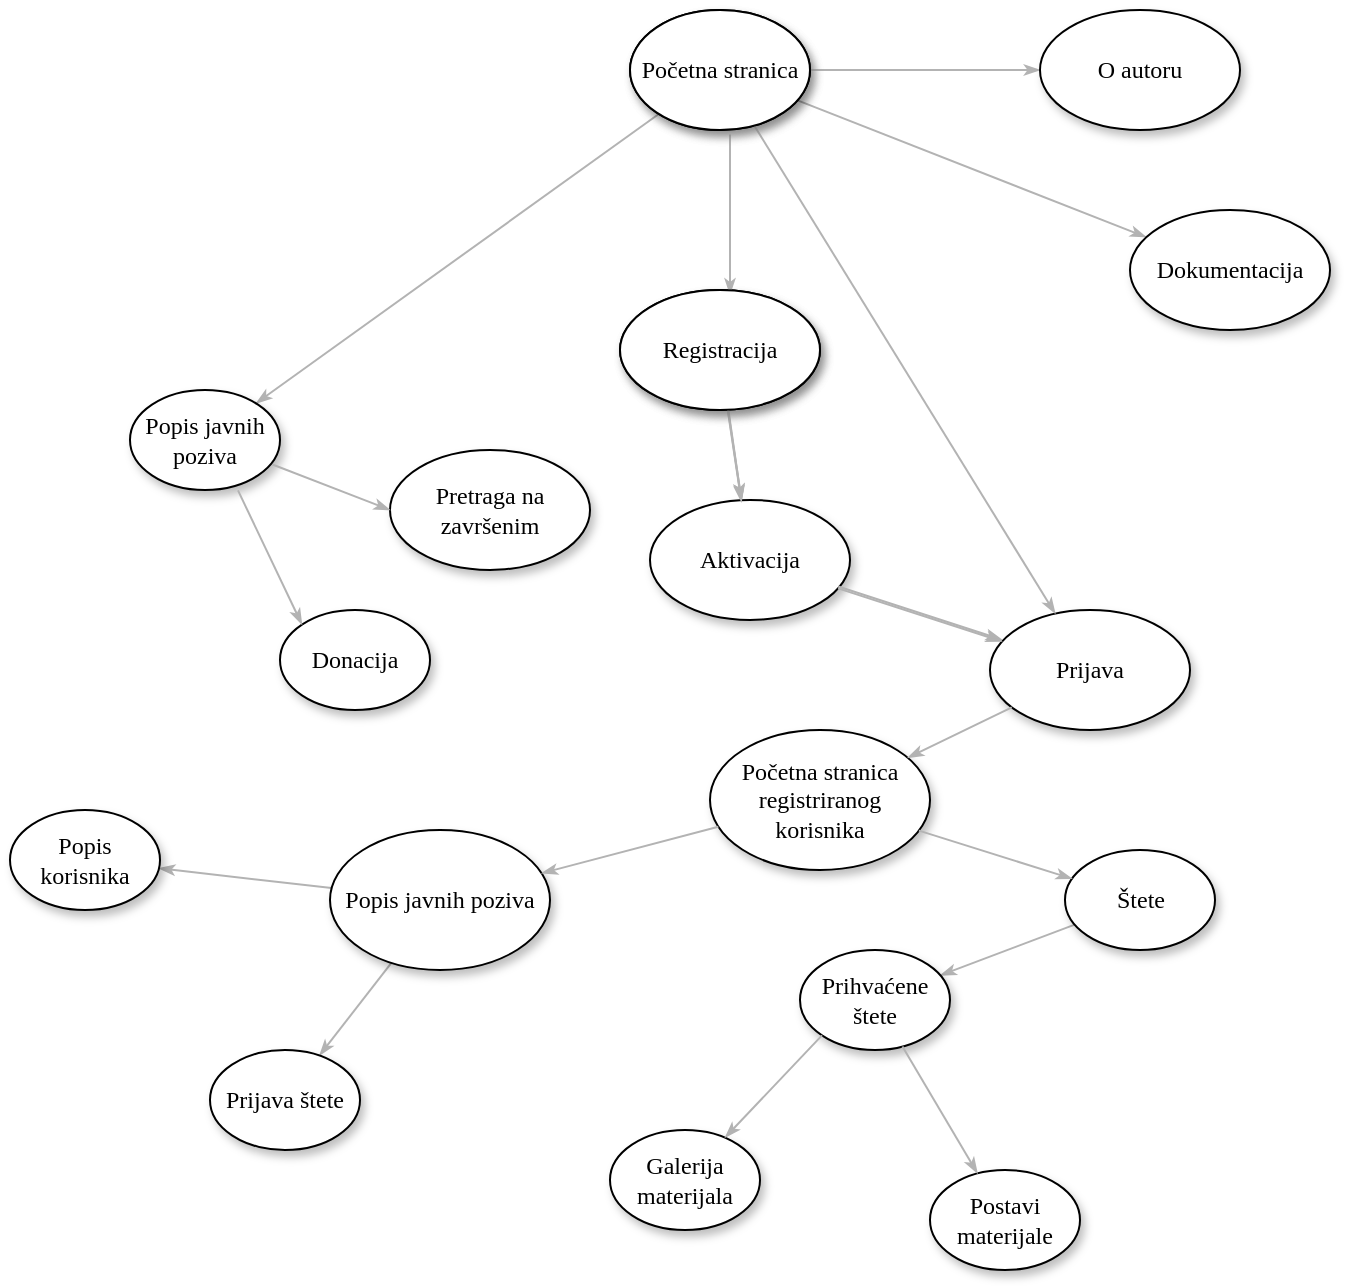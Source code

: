 <mxfile version="14.5.10" type="device"><diagram name="Page-1" id="42789a77-a242-8287-6e28-9cd8cfd52e62"><mxGraphModel dx="1296" dy="767" grid="1" gridSize="10" guides="1" tooltips="1" connect="1" arrows="1" fold="1" page="1" pageScale="1" pageWidth="1100" pageHeight="850" background="#ffffff" math="0" shadow="0"><root><mxCell id="0"/><mxCell id="1" parent="0"/><mxCell id="1ea317790d2ca983-13" value="" style="edgeStyle=none;rounded=1;html=1;labelBackgroundColor=none;startArrow=none;startFill=0;startSize=5;endArrow=classicThin;endFill=1;endSize=5;jettySize=auto;orthogonalLoop=1;strokeColor=#B3B3B3;strokeWidth=1;fontFamily=Verdana;fontSize=12" parent="1" source="FwZEXw5eISeau6pL2VFh-17" target="1ea317790d2ca983-9" edge="1"><mxGeometry relative="1" as="geometry"><mxPoint x="457.01" y="126.08" as="sourcePoint"/></mxGeometry></mxCell><mxCell id="1ea317790d2ca983-22" value="" style="edgeStyle=none;rounded=1;html=1;labelBackgroundColor=none;startArrow=none;startFill=0;startSize=5;endArrow=classicThin;endFill=1;endSize=5;jettySize=auto;orthogonalLoop=1;strokeColor=#B3B3B3;strokeWidth=1;fontFamily=Verdana;fontSize=12;" parent="1" source="1ea317790d2ca983-2" target="1ea317790d2ca983-6" edge="1"><mxGeometry relative="1" as="geometry"><mxPoint x="510.607" y="239.732" as="sourcePoint"/></mxGeometry></mxCell><mxCell id="1ea317790d2ca983-2" value="&lt;span&gt;Štete&lt;/span&gt;" style="ellipse;whiteSpace=wrap;html=1;rounded=0;shadow=1;comic=0;labelBackgroundColor=none;strokeWidth=1;fontFamily=Verdana;fontSize=12;align=center;" parent="1" vertex="1"><mxGeometry x="677.5" y="420" width="75" height="50" as="geometry"/></mxCell><mxCell id="1ea317790d2ca983-6" value="&lt;span&gt;Prihvaćene štete&lt;/span&gt;" style="ellipse;whiteSpace=wrap;html=1;rounded=0;shadow=1;comic=0;labelBackgroundColor=none;strokeWidth=1;fontFamily=Verdana;fontSize=12;align=center;" parent="1" vertex="1"><mxGeometry x="545" y="470" width="75" height="50" as="geometry"/></mxCell><mxCell id="1ea317790d2ca983-8" value="Postavi materijale" style="ellipse;whiteSpace=wrap;html=1;rounded=0;shadow=1;comic=0;labelBackgroundColor=none;strokeWidth=1;fontFamily=Verdana;fontSize=12;align=center;" parent="1" vertex="1"><mxGeometry x="610" y="580" width="75" height="50" as="geometry"/></mxCell><mxCell id="1ea317790d2ca983-19" value="" style="edgeStyle=none;rounded=1;html=1;labelBackgroundColor=none;startArrow=none;startFill=0;startSize=5;endArrow=classicThin;endFill=1;endSize=5;jettySize=auto;orthogonalLoop=1;strokeColor=#B3B3B3;strokeWidth=1;fontFamily=Verdana;fontSize=12" parent="1" source="cDJ5kniRIIYXxuGthE4V-2" target="EnO0q_L7HiOANrMxMhvz-4" edge="1"><mxGeometry relative="1" as="geometry"><mxPoint x="247.5" y="320" as="targetPoint"/></mxGeometry></mxCell><mxCell id="1ea317790d2ca983-9" value="Popis javnih poziva" style="ellipse;whiteSpace=wrap;html=1;rounded=0;shadow=1;comic=0;labelBackgroundColor=none;strokeWidth=1;fontFamily=Verdana;fontSize=12;align=center;" parent="1" vertex="1"><mxGeometry x="210" y="190" width="75" height="50" as="geometry"/></mxCell><mxCell id="1ea317790d2ca983-20" value="" style="edgeStyle=none;rounded=1;html=1;labelBackgroundColor=none;startArrow=none;startFill=0;startSize=5;endArrow=classicThin;endFill=1;endSize=5;jettySize=auto;orthogonalLoop=1;strokeColor=#B3B3B3;strokeWidth=1;fontFamily=Verdana;fontSize=12;" parent="1" source="cDJ5kniRIIYXxuGthE4V-2" target="1ea317790d2ca983-11" edge="1"><mxGeometry relative="1" as="geometry"/></mxCell><mxCell id="1ea317790d2ca983-11" value="&lt;span&gt;Popis korisnika&lt;/span&gt;" style="ellipse;whiteSpace=wrap;html=1;rounded=0;shadow=1;comic=0;labelBackgroundColor=none;strokeWidth=1;fontFamily=Verdana;fontSize=12;align=center;" parent="1" vertex="1"><mxGeometry x="150" y="400" width="75" height="50" as="geometry"/></mxCell><mxCell id="EnO0q_L7HiOANrMxMhvz-4" value="&lt;span&gt;Prijava štete&lt;/span&gt;" style="ellipse;whiteSpace=wrap;html=1;rounded=0;shadow=1;comic=0;labelBackgroundColor=none;strokeWidth=1;fontFamily=Verdana;fontSize=12;align=center;" parent="1" vertex="1"><mxGeometry x="250" y="520" width="75" height="50" as="geometry"/></mxCell><mxCell id="EnO0q_L7HiOANrMxMhvz-5" value="&lt;span&gt;Donacija&lt;/span&gt;" style="ellipse;whiteSpace=wrap;html=1;rounded=0;shadow=1;comic=0;labelBackgroundColor=none;strokeWidth=1;fontFamily=Verdana;fontSize=12;align=center;" parent="1" vertex="1"><mxGeometry x="285" y="300" width="75" height="50" as="geometry"/></mxCell><mxCell id="EnO0q_L7HiOANrMxMhvz-6" value="" style="edgeStyle=none;rounded=1;html=1;labelBackgroundColor=none;startArrow=none;startFill=0;startSize=5;endArrow=classicThin;endFill=1;endSize=5;jettySize=auto;orthogonalLoop=1;strokeColor=#B3B3B3;strokeWidth=1;fontFamily=Verdana;fontSize=12;exitX=0.72;exitY=1.004;exitDx=0;exitDy=0;entryX=0;entryY=0;entryDx=0;entryDy=0;exitPerimeter=0;" parent="1" source="1ea317790d2ca983-9" target="EnO0q_L7HiOANrMxMhvz-5" edge="1"><mxGeometry relative="1" as="geometry"><mxPoint x="284.31" y="245" as="sourcePoint"/><mxPoint x="284.31" y="325" as="targetPoint"/></mxGeometry></mxCell><mxCell id="EnO0q_L7HiOANrMxMhvz-7" value="&lt;span&gt;Pretraga na završenim&lt;/span&gt;" style="ellipse;whiteSpace=wrap;html=1;rounded=0;shadow=1;comic=0;labelBackgroundColor=none;strokeWidth=1;fontFamily=Verdana;fontSize=12;align=center;" parent="1" vertex="1"><mxGeometry x="340" y="220" width="100" height="60" as="geometry"/></mxCell><mxCell id="EnO0q_L7HiOANrMxMhvz-8" value="" style="edgeStyle=none;rounded=1;html=1;labelBackgroundColor=none;startArrow=none;startFill=0;startSize=5;endArrow=classicThin;endFill=1;endSize=5;jettySize=auto;orthogonalLoop=1;strokeColor=#B3B3B3;strokeWidth=1;fontFamily=Verdana;fontSize=12;exitX=0.95;exitY=0.745;exitDx=0;exitDy=0;entryX=0;entryY=0.5;entryDx=0;entryDy=0;exitPerimeter=0;" parent="1" source="1ea317790d2ca983-9" target="EnO0q_L7HiOANrMxMhvz-7" edge="1"><mxGeometry relative="1" as="geometry"><mxPoint x="290" y="232.88" as="sourcePoint"/><mxPoint x="321.983" y="280.002" as="targetPoint"/></mxGeometry></mxCell><mxCell id="EnO0q_L7HiOANrMxMhvz-12" value="" style="edgeStyle=none;rounded=1;html=1;labelBackgroundColor=none;startArrow=none;startFill=0;startSize=5;endArrow=classicThin;endFill=1;endSize=5;jettySize=auto;orthogonalLoop=1;strokeColor=#B3B3B3;strokeWidth=1;fontFamily=Verdana;fontSize=12;" parent="1" source="1ea317790d2ca983-6" target="1ea317790d2ca983-8" edge="1"><mxGeometry relative="1" as="geometry"><mxPoint x="546.038" y="249.598" as="sourcePoint"/><mxPoint x="588" y="421" as="targetPoint"/><Array as="points"/></mxGeometry></mxCell><mxCell id="EnO0q_L7HiOANrMxMhvz-18" value="Galerija materijala" style="ellipse;whiteSpace=wrap;html=1;rounded=0;shadow=1;comic=0;labelBackgroundColor=none;strokeWidth=1;fontFamily=Verdana;fontSize=12;align=center;" parent="1" vertex="1"><mxGeometry x="450" y="560" width="75" height="50" as="geometry"/></mxCell><mxCell id="EnO0q_L7HiOANrMxMhvz-20" value="" style="edgeStyle=none;rounded=1;html=1;labelBackgroundColor=none;startArrow=none;startFill=0;startSize=5;endArrow=classicThin;endFill=1;endSize=5;jettySize=auto;orthogonalLoop=1;strokeColor=#B3B3B3;strokeWidth=1;fontFamily=Verdana;fontSize=12;exitX=0;exitY=1;exitDx=0;exitDy=0;" parent="1" source="1ea317790d2ca983-6" target="EnO0q_L7HiOANrMxMhvz-18" edge="1"><mxGeometry relative="1" as="geometry"><mxPoint x="532.5" y="352" as="sourcePoint"/><mxPoint x="509.175" y="393.9" as="targetPoint"/><Array as="points"/></mxGeometry></mxCell><mxCell id="FwZEXw5eISeau6pL2VFh-2" value="" style="edgeStyle=none;rounded=1;html=1;labelBackgroundColor=none;startArrow=none;startFill=0;startSize=5;endArrow=classicThin;endFill=1;endSize=5;jettySize=auto;orthogonalLoop=1;strokeColor=#B3B3B3;strokeWidth=1;fontFamily=Verdana;fontSize=12" parent="1" source="FwZEXw5eISeau6pL2VFh-3" target="FwZEXw5eISeau6pL2VFh-4" edge="1"><mxGeometry relative="1" as="geometry"/></mxCell><mxCell id="FwZEXw5eISeau6pL2VFh-3" value="Početna stranica" style="ellipse;whiteSpace=wrap;html=1;rounded=0;shadow=1;comic=0;labelBackgroundColor=none;strokeWidth=1;fontFamily=Verdana;fontSize=12;align=center;" parent="1" vertex="1"><mxGeometry x="460" width="90" height="60" as="geometry"/></mxCell><mxCell id="FwZEXw5eISeau6pL2VFh-4" value="&lt;span&gt;Dokumentacija&lt;/span&gt;" style="ellipse;whiteSpace=wrap;html=1;rounded=0;shadow=1;comic=0;labelBackgroundColor=none;strokeWidth=1;fontFamily=Verdana;fontSize=12;align=center;" parent="1" vertex="1"><mxGeometry x="710" y="100" width="100" height="60" as="geometry"/></mxCell><mxCell id="FwZEXw5eISeau6pL2VFh-5" value="" style="edgeStyle=none;rounded=1;html=1;labelBackgroundColor=none;startArrow=none;startFill=0;startSize=5;endArrow=classicThin;endFill=1;endSize=5;jettySize=auto;orthogonalLoop=1;strokeColor=#B3B3B3;strokeWidth=1;fontFamily=Verdana;fontSize=12" parent="1" source="FwZEXw5eISeau6pL2VFh-3" target="FwZEXw5eISeau6pL2VFh-6" edge="1"><mxGeometry relative="1" as="geometry"><mxPoint x="570.002" y="-54.806" as="sourcePoint"/></mxGeometry></mxCell><mxCell id="FwZEXw5eISeau6pL2VFh-6" value="&lt;span&gt;O autoru&lt;br&gt;&lt;/span&gt;" style="ellipse;whiteSpace=wrap;html=1;rounded=0;shadow=1;comic=0;labelBackgroundColor=none;strokeWidth=1;fontFamily=Verdana;fontSize=12;align=center;" parent="1" vertex="1"><mxGeometry x="665" width="100" height="60" as="geometry"/></mxCell><mxCell id="FwZEXw5eISeau6pL2VFh-7" value="&lt;span&gt;Prijava&lt;/span&gt;" style="ellipse;whiteSpace=wrap;html=1;rounded=0;shadow=1;comic=0;labelBackgroundColor=none;strokeWidth=1;fontFamily=Verdana;fontSize=12;align=center;" parent="1" vertex="1"><mxGeometry x="640" y="300" width="100" height="60" as="geometry"/></mxCell><mxCell id="FwZEXw5eISeau6pL2VFh-8" value="" style="edgeStyle=none;rounded=1;html=1;labelBackgroundColor=none;startArrow=none;startFill=0;startSize=5;endArrow=classicThin;endFill=1;endSize=5;jettySize=auto;orthogonalLoop=1;strokeColor=#B3B3B3;strokeWidth=1;fontFamily=Verdana;fontSize=12" parent="1" source="FwZEXw5eISeau6pL2VFh-3" target="FwZEXw5eISeau6pL2VFh-7" edge="1"><mxGeometry relative="1" as="geometry"><mxPoint x="510.0" y="71.549" as="sourcePoint"/><mxPoint x="684.297" y="139.997" as="targetPoint"/></mxGeometry></mxCell><mxCell id="FwZEXw5eISeau6pL2VFh-9" value="&lt;span&gt;Registracija&lt;/span&gt;" style="ellipse;whiteSpace=wrap;html=1;rounded=0;shadow=1;comic=0;labelBackgroundColor=none;strokeWidth=1;fontFamily=Verdana;fontSize=12;align=center;" parent="1" vertex="1"><mxGeometry x="455" y="140" width="100" height="60" as="geometry"/></mxCell><mxCell id="FwZEXw5eISeau6pL2VFh-10" value="Aktivacija" style="ellipse;whiteSpace=wrap;html=1;rounded=0;shadow=1;comic=0;labelBackgroundColor=none;strokeWidth=1;fontFamily=Verdana;fontSize=12;align=center;" parent="1" vertex="1"><mxGeometry x="470" y="245" width="100" height="60" as="geometry"/></mxCell><mxCell id="FwZEXw5eISeau6pL2VFh-11" value="" style="edgeStyle=none;rounded=1;html=1;labelBackgroundColor=none;startArrow=none;startFill=0;startSize=5;endArrow=classicThin;endFill=1;endSize=5;jettySize=auto;orthogonalLoop=1;strokeColor=#B3B3B3;strokeWidth=1;fontFamily=Verdana;fontSize=12" parent="1" source="FwZEXw5eISeau6pL2VFh-9" target="FwZEXw5eISeau6pL2VFh-10" edge="1"><mxGeometry relative="1" as="geometry"><mxPoint x="710" y="255" as="sourcePoint"/><mxPoint x="710" y="385" as="targetPoint"/></mxGeometry></mxCell><mxCell id="FwZEXw5eISeau6pL2VFh-12" value="" style="edgeStyle=none;rounded=1;html=1;labelBackgroundColor=none;startArrow=none;startFill=0;startSize=5;endArrow=classicThin;endFill=1;endSize=5;jettySize=auto;orthogonalLoop=1;strokeColor=#B3B3B3;strokeWidth=1;fontFamily=Verdana;fontSize=12" parent="1" source="FwZEXw5eISeau6pL2VFh-10" target="FwZEXw5eISeau6pL2VFh-7" edge="1"><mxGeometry relative="1" as="geometry"><mxPoint x="530.651" y="258.492" as="sourcePoint"/><mxPoint x="554.331" y="301.511" as="targetPoint"/></mxGeometry></mxCell><mxCell id="FwZEXw5eISeau6pL2VFh-13" value="" style="edgeStyle=none;rounded=1;html=1;labelBackgroundColor=none;startArrow=none;startFill=0;startSize=5;endArrow=classicThin;endFill=1;endSize=5;jettySize=auto;orthogonalLoop=1;strokeColor=#B3B3B3;strokeWidth=1;fontFamily=Verdana;fontSize=12" parent="1" edge="1"><mxGeometry relative="1" as="geometry"><mxPoint x="510" y="62.25" as="sourcePoint"/><mxPoint x="510" y="142.25" as="targetPoint"/></mxGeometry></mxCell><mxCell id="FwZEXw5eISeau6pL2VFh-14" value="" style="edgeStyle=none;rounded=1;html=1;labelBackgroundColor=none;startArrow=none;startFill=0;startSize=5;endArrow=classicThin;endFill=1;endSize=5;jettySize=auto;orthogonalLoop=1;strokeColor=#B3B3B3;strokeWidth=1;fontFamily=Verdana;fontSize=12" parent="1" edge="1"><mxGeometry relative="1" as="geometry"><mxPoint x="508.987" y="200.794" as="sourcePoint"/><mxPoint x="515.73" y="246.0" as="targetPoint"/></mxGeometry></mxCell><mxCell id="FwZEXw5eISeau6pL2VFh-15" value="" style="edgeStyle=none;rounded=1;html=1;labelBackgroundColor=none;startArrow=none;startFill=0;startSize=5;endArrow=classicThin;endFill=1;endSize=5;jettySize=auto;orthogonalLoop=1;strokeColor=#B3B3B3;strokeWidth=1;fontFamily=Verdana;fontSize=12" parent="1" edge="1"><mxGeometry relative="1" as="geometry"><mxPoint x="508.987" y="199.904" as="sourcePoint"/><mxPoint x="515.73" y="245.11" as="targetPoint"/></mxGeometry></mxCell><mxCell id="FwZEXw5eISeau6pL2VFh-16" value="" style="edgeStyle=none;rounded=1;html=1;labelBackgroundColor=none;startArrow=none;startFill=0;startSize=5;endArrow=classicThin;endFill=1;endSize=5;jettySize=auto;orthogonalLoop=1;strokeColor=#B3B3B3;strokeWidth=1;fontFamily=Verdana;fontSize=12" parent="1" edge="1"><mxGeometry relative="1" as="geometry"><mxPoint x="564.118" y="288.228" as="sourcePoint"/><mxPoint x="645.99" y="314.872" as="targetPoint"/></mxGeometry></mxCell><mxCell id="FwZEXw5eISeau6pL2VFh-17" value="Početna stranica" style="ellipse;whiteSpace=wrap;html=1;rounded=0;shadow=1;comic=0;labelBackgroundColor=none;strokeWidth=1;fontFamily=Verdana;fontSize=12;align=center;" parent="1" vertex="1"><mxGeometry x="460" width="90" height="60" as="geometry"/></mxCell><mxCell id="FwZEXw5eISeau6pL2VFh-18" value="&lt;span&gt;Registracija&lt;/span&gt;" style="ellipse;whiteSpace=wrap;html=1;rounded=0;shadow=1;comic=0;labelBackgroundColor=none;strokeWidth=1;fontFamily=Verdana;fontSize=12;align=center;" parent="1" vertex="1"><mxGeometry x="455" y="140" width="100" height="60" as="geometry"/></mxCell><mxCell id="FwZEXw5eISeau6pL2VFh-19" value="&lt;span&gt;Početna stranica registriranog korisnika&lt;/span&gt;" style="ellipse;whiteSpace=wrap;html=1;rounded=0;shadow=1;comic=0;labelBackgroundColor=none;strokeWidth=1;fontFamily=Verdana;fontSize=12;align=center;" parent="1" vertex="1"><mxGeometry x="500" y="360" width="110" height="70" as="geometry"/></mxCell><mxCell id="FwZEXw5eISeau6pL2VFh-20" value="" style="edgeStyle=none;rounded=1;html=1;labelBackgroundColor=none;startArrow=none;startFill=0;startSize=5;endArrow=classicThin;endFill=1;endSize=5;jettySize=auto;orthogonalLoop=1;strokeColor=#B3B3B3;strokeWidth=1;fontFamily=Verdana;fontSize=12;" parent="1" source="FwZEXw5eISeau6pL2VFh-7" target="FwZEXw5eISeau6pL2VFh-19" edge="1"><mxGeometry relative="1" as="geometry"><mxPoint x="692.289" y="467.225" as="sourcePoint"/><mxPoint x="625.105" y="492.65" as="targetPoint"/></mxGeometry></mxCell><mxCell id="FwZEXw5eISeau6pL2VFh-21" value="" style="edgeStyle=none;rounded=1;html=1;labelBackgroundColor=none;startArrow=none;startFill=0;startSize=5;endArrow=classicThin;endFill=1;endSize=5;jettySize=auto;orthogonalLoop=1;strokeColor=#B3B3B3;strokeWidth=1;fontFamily=Verdana;fontSize=12;" parent="1" source="FwZEXw5eISeau6pL2VFh-19" target="1ea317790d2ca983-2" edge="1"><mxGeometry relative="1" as="geometry"><mxPoint x="702.289" y="477.225" as="sourcePoint"/><mxPoint x="635.105" y="502.65" as="targetPoint"/></mxGeometry></mxCell><mxCell id="cDJ5kniRIIYXxuGthE4V-2" value="Popis javnih poziva" style="ellipse;whiteSpace=wrap;html=1;rounded=0;shadow=1;comic=0;labelBackgroundColor=none;strokeWidth=1;fontFamily=Verdana;fontSize=12;align=center;" vertex="1" parent="1"><mxGeometry x="310" y="410" width="110" height="70" as="geometry"/></mxCell><mxCell id="cDJ5kniRIIYXxuGthE4V-4" value="" style="edgeStyle=none;rounded=1;html=1;labelBackgroundColor=none;startArrow=none;startFill=0;startSize=5;endArrow=classicThin;endFill=1;endSize=5;jettySize=auto;orthogonalLoop=1;strokeColor=#B3B3B3;strokeWidth=1;fontFamily=Verdana;fontSize=12;" edge="1" parent="1" source="FwZEXw5eISeau6pL2VFh-19" target="cDJ5kniRIIYXxuGthE4V-2"><mxGeometry relative="1" as="geometry"><mxPoint x="440.003" y="380.128" as="sourcePoint"/><mxPoint x="353.739" y="370.0" as="targetPoint"/></mxGeometry></mxCell></root></mxGraphModel></diagram></mxfile>